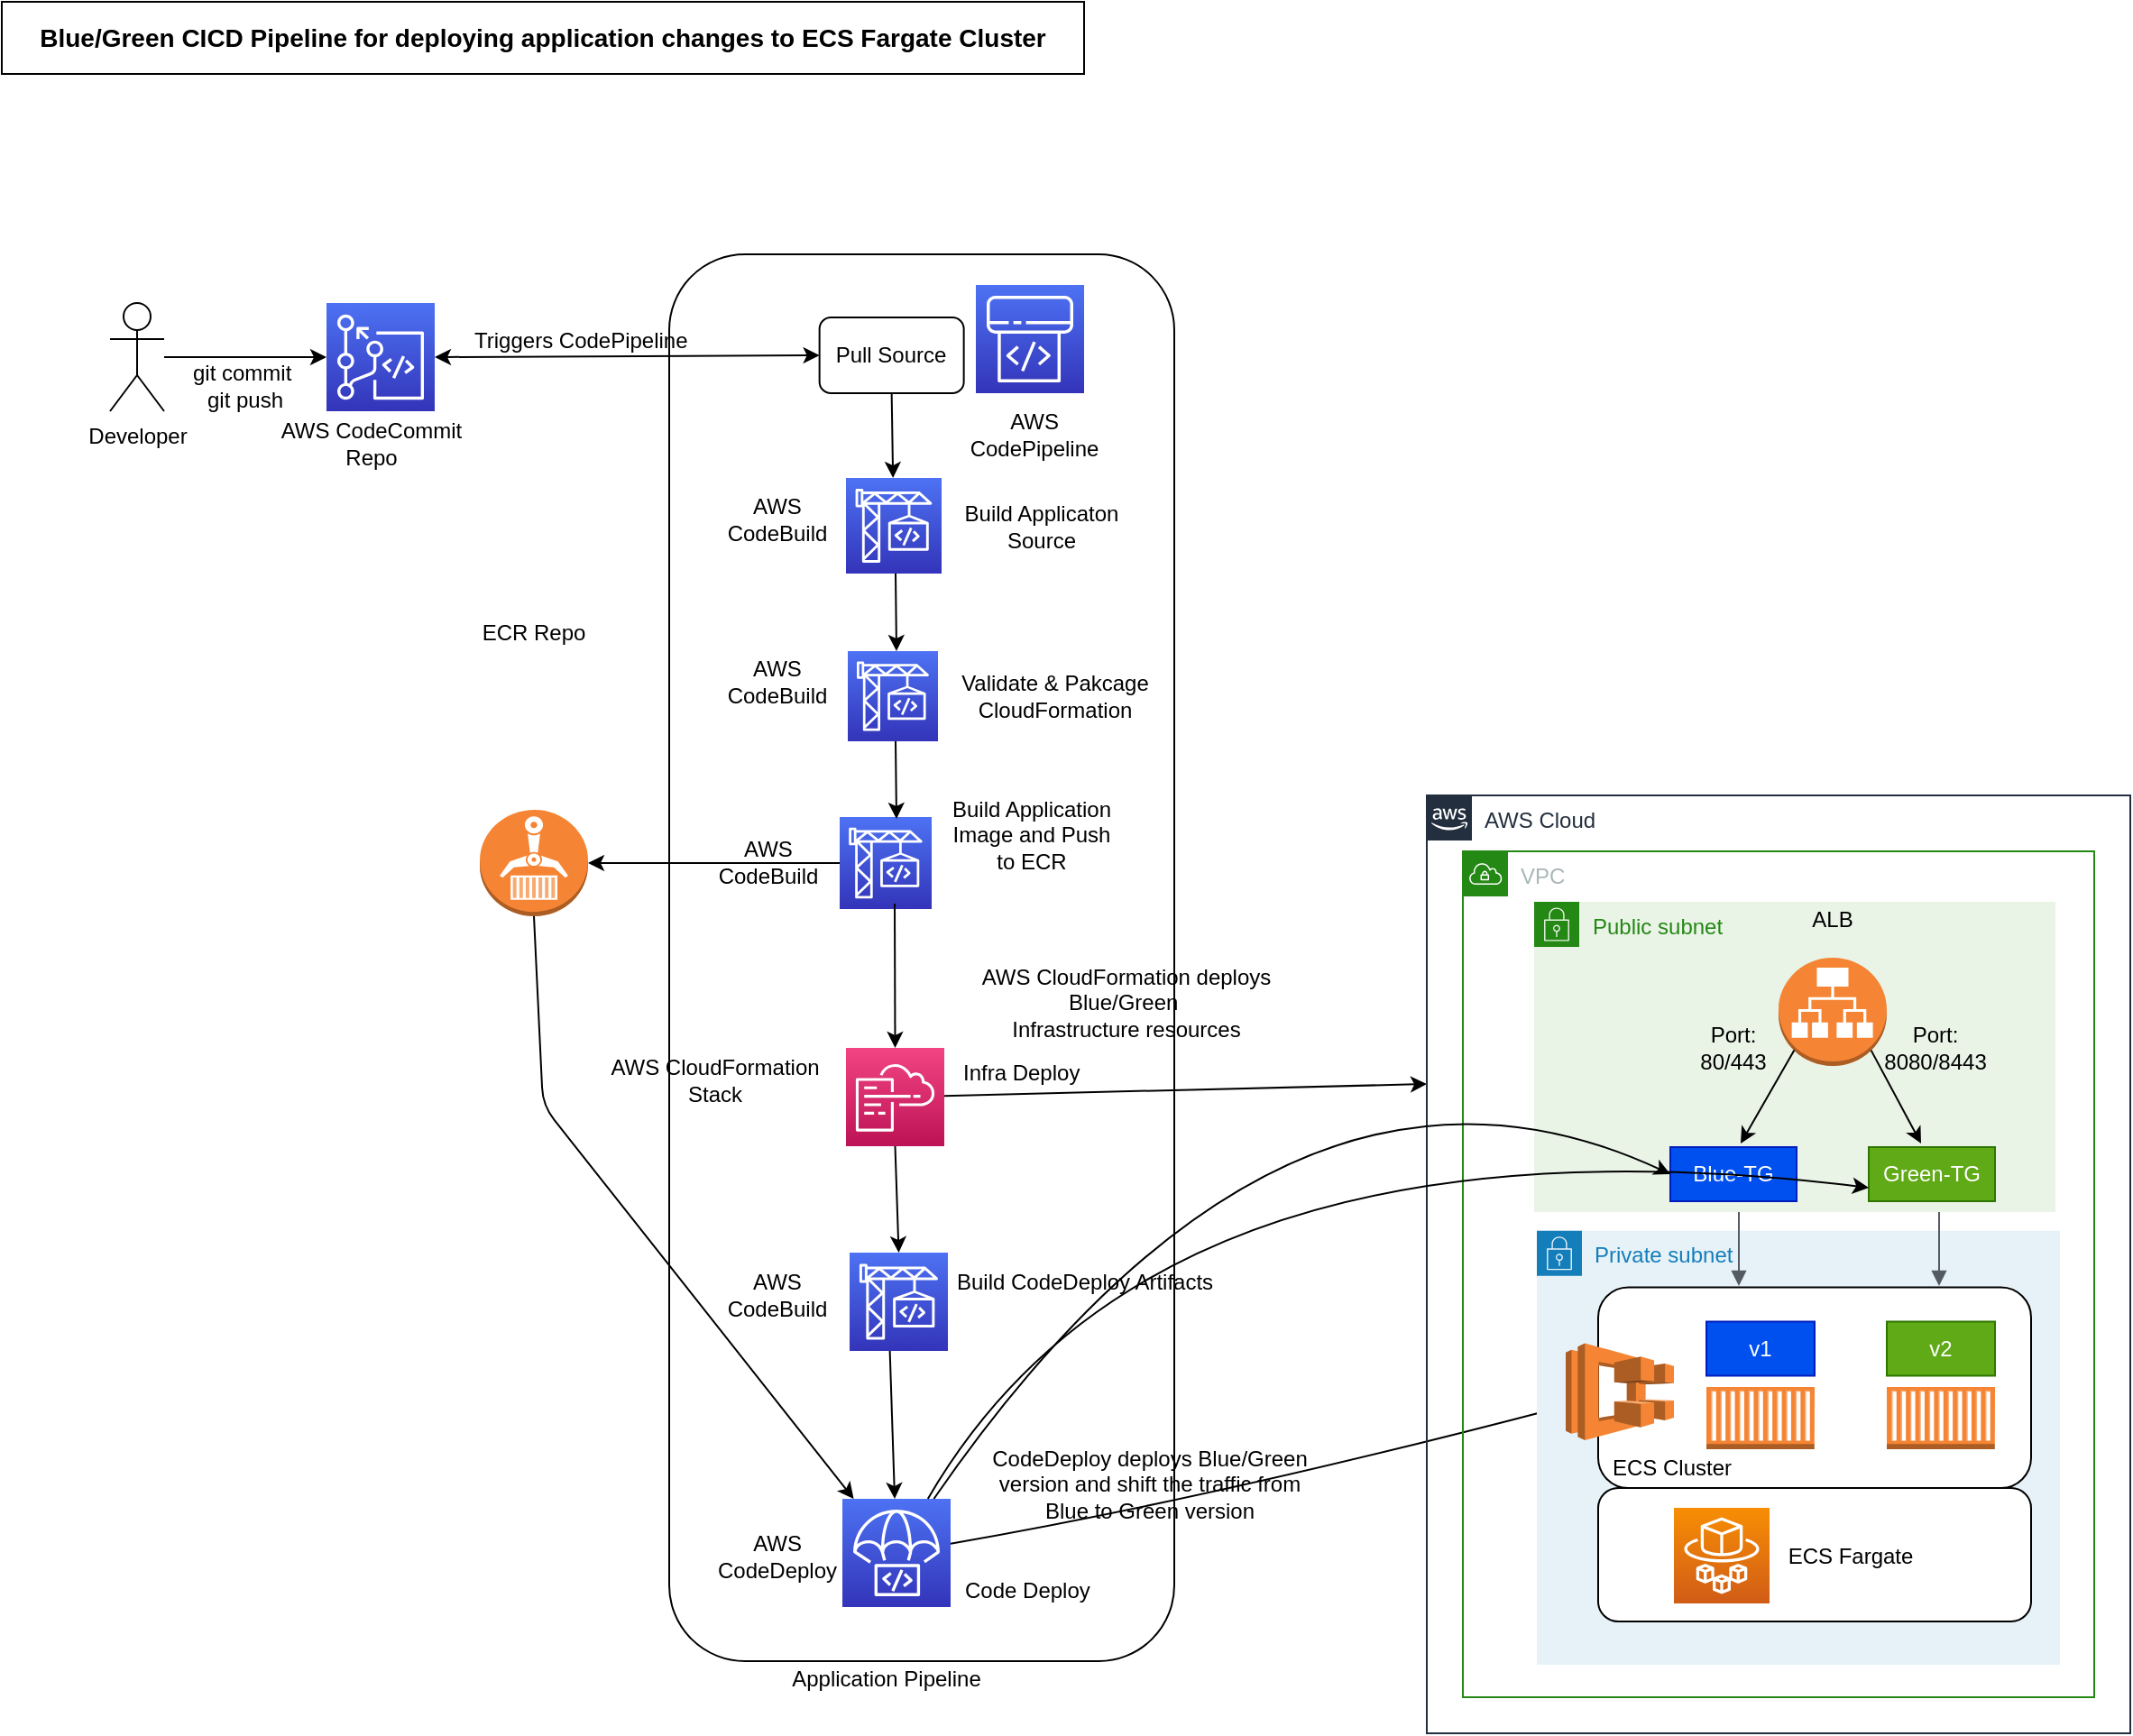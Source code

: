 <mxfile version="19.0.0" type="device" pages="2"><diagram id="TKIjoz79-q0UDuVGUDBY" name="CICD Pipeline"><mxGraphModel dx="1387" dy="872" grid="1" gridSize="10" guides="1" tooltips="1" connect="1" arrows="1" fold="1" page="1" pageScale="1" pageWidth="1100" pageHeight="850" math="0" shadow="0"><root><mxCell id="0"/><mxCell id="1" parent="0"/><mxCell id="B6-h_EWZCRl6L9enRmQG-6" value="" style="outlineConnect=0;dashed=0;verticalLabelPosition=bottom;verticalAlign=top;align=center;html=1;shape=mxgraph.aws3.ecr;fillColor=#F58534;gradientColor=none;" parent="1" vertex="1"><mxGeometry x="265.0" y="448" width="60" height="59" as="geometry"/></mxCell><mxCell id="B6-h_EWZCRl6L9enRmQG-57" value="" style="edgeStyle=orthogonalEdgeStyle;rounded=0;orthogonalLoop=1;jettySize=auto;html=1;" parent="1" source="B6-h_EWZCRl6L9enRmQG-56" edge="1"><mxGeometry relative="1" as="geometry"><mxPoint x="180" y="197" as="targetPoint"/></mxGeometry></mxCell><mxCell id="B6-h_EWZCRl6L9enRmQG-56" value="Developer" style="shape=umlActor;verticalLabelPosition=bottom;verticalAlign=top;html=1;outlineConnect=0;" parent="1" vertex="1"><mxGeometry x="60" y="167" width="30" height="60" as="geometry"/></mxCell><mxCell id="B6-h_EWZCRl6L9enRmQG-60" value="AWS CodeCommit&lt;br&gt;Repo" style="text;html=1;strokeColor=none;fillColor=none;align=center;verticalAlign=middle;whiteSpace=wrap;rounded=0;" parent="1" vertex="1"><mxGeometry x="145" y="223" width="120" height="43" as="geometry"/></mxCell><mxCell id="B6-h_EWZCRl6L9enRmQG-61" value="ECR Repo" style="text;html=1;strokeColor=none;fillColor=none;align=center;verticalAlign=middle;whiteSpace=wrap;rounded=0;" parent="1" vertex="1"><mxGeometry x="265" y="340" width="60" height="20" as="geometry"/></mxCell><mxCell id="B6-h_EWZCRl6L9enRmQG-64" value="git commit&amp;nbsp; git push" style="text;html=1;strokeColor=none;fillColor=none;align=center;verticalAlign=middle;whiteSpace=wrap;rounded=0;" parent="1" vertex="1"><mxGeometry x="105" y="203" width="60" height="20" as="geometry"/></mxCell><mxCell id="B6-h_EWZCRl6L9enRmQG-76" value="Triggers CodePipeline" style="text;html=1;strokeColor=none;fillColor=none;align=left;verticalAlign=middle;whiteSpace=wrap;rounded=0;" parent="1" vertex="1"><mxGeometry x="260" y="173" width="140" height="30" as="geometry"/></mxCell><mxCell id="B6-h_EWZCRl6L9enRmQG-87" value="&lt;b&gt;&lt;font style=&quot;font-size: 14px&quot;&gt;Blue/Green CICD Pipeline for deploying application changes to ECS Fargate Cluster&lt;/font&gt;&lt;/b&gt;" style="text;html=1;fillColor=none;align=center;verticalAlign=middle;whiteSpace=wrap;rounded=0;strokeColor=#000000;" parent="1" vertex="1"><mxGeometry width="600" height="40" as="geometry"/></mxCell><mxCell id="fo5NhGt8XeYSBybtfvct-1" value="" style="sketch=0;points=[[0,0,0],[0.25,0,0],[0.5,0,0],[0.75,0,0],[1,0,0],[0,1,0],[0.25,1,0],[0.5,1,0],[0.75,1,0],[1,1,0],[0,0.25,0],[0,0.5,0],[0,0.75,0],[1,0.25,0],[1,0.5,0],[1,0.75,0]];outlineConnect=0;fontColor=#232F3E;gradientColor=#4D72F3;gradientDirection=north;fillColor=#3334B9;strokeColor=#ffffff;dashed=0;verticalLabelPosition=bottom;verticalAlign=top;align=center;html=1;fontSize=12;fontStyle=0;aspect=fixed;shape=mxgraph.aws4.resourceIcon;resIcon=mxgraph.aws4.codecommit;" parent="1" vertex="1"><mxGeometry x="180" y="167" width="60" height="60" as="geometry"/></mxCell><mxCell id="8lp_MrJVm_-lUunlDHt4-7" value="" style="endArrow=classic;html=1;exitX=0;exitY=0.5;exitDx=0;exitDy=0;exitPerimeter=0;entryX=1;entryY=0.5;entryDx=0;entryDy=0;entryPerimeter=0;" parent="1" source="fo5NhGt8XeYSBybtfvct-4" target="B6-h_EWZCRl6L9enRmQG-6" edge="1"><mxGeometry width="50" height="50" relative="1" as="geometry"><mxPoint x="460" y="240" as="sourcePoint"/><mxPoint x="330" y="480" as="targetPoint"/></mxGeometry></mxCell><mxCell id="8lp_MrJVm_-lUunlDHt4-8" value="" style="endArrow=classic;html=1;exitX=0.5;exitY=1;exitDx=0;exitDy=0;exitPerimeter=0;" parent="1" source="B6-h_EWZCRl6L9enRmQG-6" target="B6-h_EWZCRl6L9enRmQG-7" edge="1"><mxGeometry width="50" height="50" relative="1" as="geometry"><mxPoint x="10" y="800" as="sourcePoint"/><mxPoint x="60" y="750" as="targetPoint"/><Array as="points"><mxPoint x="300" y="612"/></Array></mxGeometry></mxCell><mxCell id="8lp_MrJVm_-lUunlDHt4-21" value="" style="endArrow=classic;html=1;exitX=1;exitY=0.5;exitDx=0;exitDy=0;exitPerimeter=0;entryX=0;entryY=0.5;entryDx=0;entryDy=0;startArrow=classic;startFill=1;endFill=1;" parent="1" source="fo5NhGt8XeYSBybtfvct-1" target="8lp_MrJVm_-lUunlDHt4-11" edge="1"><mxGeometry width="50" height="50" relative="1" as="geometry"><mxPoint x="280" y="200" as="sourcePoint"/><mxPoint x="330" y="150" as="targetPoint"/></mxGeometry></mxCell><mxCell id="8lp_MrJVm_-lUunlDHt4-22" value="" style="group" parent="1" vertex="1" connectable="0"><mxGeometry x="400" y="140" width="780" height="820" as="geometry"/></mxCell><mxCell id="8lp_MrJVm_-lUunlDHt4-10" value="" style="rounded=1;whiteSpace=wrap;html=1;fillColor=none;" parent="8lp_MrJVm_-lUunlDHt4-22" vertex="1"><mxGeometry x="-30" width="280" height="780" as="geometry"/></mxCell><mxCell id="B6-h_EWZCRl6L9enRmQG-3" value="" style="outlineConnect=0;fontColor=#232F3E;gradientColor=#4D72F3;gradientDirection=north;fillColor=#3334B9;strokeColor=#ffffff;dashed=0;verticalLabelPosition=bottom;verticalAlign=top;align=center;html=1;fontSize=12;fontStyle=0;aspect=fixed;shape=mxgraph.aws4.resourceIcon;resIcon=mxgraph.aws4.codepipeline;" parent="8lp_MrJVm_-lUunlDHt4-22" vertex="1"><mxGeometry x="140" y="17" width="60" height="60" as="geometry"/></mxCell><mxCell id="B6-h_EWZCRl6L9enRmQG-7" value="" style="outlineConnect=0;fontColor=#232F3E;gradientColor=#4D72F3;gradientDirection=north;fillColor=#3334B9;strokeColor=#ffffff;dashed=0;verticalLabelPosition=bottom;verticalAlign=top;align=center;html=1;fontSize=12;fontStyle=0;aspect=fixed;shape=mxgraph.aws4.resourceIcon;resIcon=mxgraph.aws4.codedeploy;" parent="8lp_MrJVm_-lUunlDHt4-22" vertex="1"><mxGeometry x="66" y="690" width="60" height="60" as="geometry"/></mxCell><mxCell id="B6-h_EWZCRl6L9enRmQG-68" value="" style="outlineConnect=0;fontColor=#232F3E;gradientColor=#4D72F3;gradientDirection=north;fillColor=#3334B9;strokeColor=#ffffff;dashed=0;verticalLabelPosition=bottom;verticalAlign=top;align=center;html=1;fontSize=12;fontStyle=0;aspect=fixed;shape=mxgraph.aws4.resourceIcon;resIcon=mxgraph.aws4.codebuild;" parent="8lp_MrJVm_-lUunlDHt4-22" vertex="1"><mxGeometry x="68" y="124" width="53" height="53" as="geometry"/></mxCell><mxCell id="B6-h_EWZCRl6L9enRmQG-77" value="Build Application Image and Push to ECR" style="text;html=1;strokeColor=none;fillColor=none;align=center;verticalAlign=middle;whiteSpace=wrap;rounded=0;" parent="8lp_MrJVm_-lUunlDHt4-22" vertex="1"><mxGeometry x="121" y="312" width="100" height="20" as="geometry"/></mxCell><mxCell id="B6-h_EWZCRl6L9enRmQG-79" value="Build Applicaton Source" style="text;html=1;strokeColor=none;fillColor=none;align=center;verticalAlign=middle;whiteSpace=wrap;rounded=0;" parent="8lp_MrJVm_-lUunlDHt4-22" vertex="1"><mxGeometry x="131.5" y="140.5" width="88.5" height="20" as="geometry"/></mxCell><mxCell id="B6-h_EWZCRl6L9enRmQG-83" value="AWS CodePipeline" style="text;html=1;strokeColor=none;fillColor=none;align=center;verticalAlign=middle;whiteSpace=wrap;rounded=0;" parent="8lp_MrJVm_-lUunlDHt4-22" vertex="1"><mxGeometry x="145" y="90" width="55" height="20" as="geometry"/></mxCell><mxCell id="B6-h_EWZCRl6L9enRmQG-84" value="&lt;br&gt;AWS CodeBuild" style="text;html=1;strokeColor=none;fillColor=none;align=center;verticalAlign=middle;whiteSpace=wrap;rounded=0;" parent="8lp_MrJVm_-lUunlDHt4-22" vertex="1"><mxGeometry x="5.25" y="130" width="49.5" height="20" as="geometry"/></mxCell><mxCell id="fo5NhGt8XeYSBybtfvct-4" value="" style="sketch=0;points=[[0,0,0],[0.25,0,0],[0.5,0,0],[0.75,0,0],[1,0,0],[0,1,0],[0.25,1,0],[0.5,1,0],[0.75,1,0],[1,1,0],[0,0.25,0],[0,0.5,0],[0,0.75,0],[1,0.25,0],[1,0.5,0],[1,0.75,0]];outlineConnect=0;fontColor=#232F3E;gradientColor=#4D72F3;gradientDirection=north;fillColor=#3334B9;strokeColor=#ffffff;dashed=0;verticalLabelPosition=bottom;verticalAlign=top;align=center;html=1;fontSize=12;fontStyle=0;aspect=fixed;shape=mxgraph.aws4.resourceIcon;resIcon=mxgraph.aws4.codebuild;" parent="8lp_MrJVm_-lUunlDHt4-22" vertex="1"><mxGeometry x="64.5" y="312" width="51" height="51" as="geometry"/></mxCell><mxCell id="fo5NhGt8XeYSBybtfvct-8" value="" style="sketch=0;points=[[0,0,0],[0.25,0,0],[0.5,0,0],[0.75,0,0],[1,0,0],[0,1,0],[0.25,1,0],[0.5,1,0],[0.75,1,0],[1,1,0],[0,0.25,0],[0,0.5,0],[0,0.75,0],[1,0.25,0],[1,0.5,0],[1,0.75,0]];points=[[0,0,0],[0.25,0,0],[0.5,0,0],[0.75,0,0],[1,0,0],[0,1,0],[0.25,1,0],[0.5,1,0],[0.75,1,0],[1,1,0],[0,0.25,0],[0,0.5,0],[0,0.75,0],[1,0.25,0],[1,0.5,0],[1,0.75,0]];outlineConnect=0;fontColor=#232F3E;gradientColor=#F34482;gradientDirection=north;fillColor=#BC1356;strokeColor=#ffffff;dashed=0;verticalLabelPosition=bottom;verticalAlign=top;align=center;html=1;fontSize=12;fontStyle=0;aspect=fixed;shape=mxgraph.aws4.resourceIcon;resIcon=mxgraph.aws4.cloudformation;" parent="8lp_MrJVm_-lUunlDHt4-22" vertex="1"><mxGeometry x="68" y="440" width="54.5" height="54.5" as="geometry"/></mxCell><mxCell id="fo5NhGt8XeYSBybtfvct-11" value="&lt;br&gt;AWS CodeBuild" style="text;html=1;strokeColor=none;fillColor=none;align=center;verticalAlign=middle;whiteSpace=wrap;rounded=0;" parent="8lp_MrJVm_-lUunlDHt4-22" vertex="1"><mxGeometry y="320" width="49.5" height="20" as="geometry"/></mxCell><mxCell id="fo5NhGt8XeYSBybtfvct-20" value="AWS CloudFormation deploys &lt;br&gt;Blue/Green&amp;nbsp;&lt;br&gt;Infrastructure resources" style="text;html=1;align=center;verticalAlign=middle;resizable=0;points=[];autosize=1;strokeColor=none;fillColor=none;" parent="8lp_MrJVm_-lUunlDHt4-22" vertex="1"><mxGeometry x="133.32" y="390" width="180" height="50" as="geometry"/></mxCell><mxCell id="8lp_MrJVm_-lUunlDHt4-5" value="" style="endArrow=classic;html=1;" parent="8lp_MrJVm_-lUunlDHt4-22" source="fo5NhGt8XeYSBybtfvct-8" edge="1"><mxGeometry width="50" height="50" relative="1" as="geometry"><mxPoint x="120" y="440" as="sourcePoint"/><mxPoint x="390" y="460" as="targetPoint"/></mxGeometry></mxCell><mxCell id="8lp_MrJVm_-lUunlDHt4-9" value="" style="curved=1;endArrow=classic;html=1;startArrow=none;" parent="8lp_MrJVm_-lUunlDHt4-22" source="B6-h_EWZCRl6L9enRmQG-7" target="B6-h_EWZCRl6L9enRmQG-8" edge="1"><mxGeometry width="50" height="50" relative="1" as="geometry"><mxPoint x="230" y="660" as="sourcePoint"/><mxPoint x="280" y="610" as="targetPoint"/><Array as="points"><mxPoint x="270" y="690"/></Array></mxGeometry></mxCell><mxCell id="8lp_MrJVm_-lUunlDHt4-11" value="Pull Source" style="rounded=1;whiteSpace=wrap;html=1;fillColor=none;" parent="8lp_MrJVm_-lUunlDHt4-22" vertex="1"><mxGeometry x="53.32" y="35" width="80" height="42" as="geometry"/></mxCell><mxCell id="8lp_MrJVm_-lUunlDHt4-12" value="" style="endArrow=classic;html=1;exitX=0.5;exitY=1;exitDx=0;exitDy=0;" parent="8lp_MrJVm_-lUunlDHt4-22" source="8lp_MrJVm_-lUunlDHt4-11" target="B6-h_EWZCRl6L9enRmQG-68" edge="1"><mxGeometry width="50" height="50" relative="1" as="geometry"><mxPoint x="80" y="110" as="sourcePoint"/><mxPoint x="130" y="60" as="targetPoint"/></mxGeometry></mxCell><mxCell id="8lp_MrJVm_-lUunlDHt4-19" value="" style="endArrow=classic;html=1;exitX=0.5;exitY=1;exitDx=0;exitDy=0;exitPerimeter=0;entryX=0.5;entryY=0;entryDx=0;entryDy=0;entryPerimeter=0;" parent="8lp_MrJVm_-lUunlDHt4-22" source="fo5NhGt8XeYSBybtfvct-8" target="wm0buL9WgIkJLpk3UJjo-3" edge="1"><mxGeometry width="50" height="50" relative="1" as="geometry"><mxPoint x="90" y="520" as="sourcePoint"/><mxPoint x="140" y="470" as="targetPoint"/></mxGeometry></mxCell><mxCell id="8lp_MrJVm_-lUunlDHt4-23" value="Infra Deploy" style="text;whiteSpace=wrap;html=1;" parent="8lp_MrJVm_-lUunlDHt4-22" vertex="1"><mxGeometry x="131" y="440" width="79" height="21" as="geometry"/></mxCell><mxCell id="B6-h_EWZCRl6L9enRmQG-85" value="CodeDeploy deploys Blue/Green &lt;br&gt;version and shift the traffic from &lt;br&gt;Blue to Green version" style="text;html=1;strokeColor=none;fillColor=none;align=center;verticalAlign=middle;whiteSpace=wrap;rounded=0;" parent="8lp_MrJVm_-lUunlDHt4-22" vertex="1"><mxGeometry x="145" y="652.25" width="183.32" height="59.25" as="geometry"/></mxCell><mxCell id="wm0buL9WgIkJLpk3UJjo-3" value="" style="sketch=0;points=[[0,0,0],[0.25,0,0],[0.5,0,0],[0.75,0,0],[1,0,0],[0,1,0],[0.25,1,0],[0.5,1,0],[0.75,1,0],[1,1,0],[0,0.25,0],[0,0.5,0],[0,0.75,0],[1,0.25,0],[1,0.5,0],[1,0.75,0]];outlineConnect=0;fontColor=#232F3E;gradientColor=#4D72F3;gradientDirection=north;fillColor=#3334B9;strokeColor=#ffffff;dashed=0;verticalLabelPosition=bottom;verticalAlign=top;align=center;html=1;fontSize=12;fontStyle=0;aspect=fixed;shape=mxgraph.aws4.resourceIcon;resIcon=mxgraph.aws4.codebuild;" vertex="1" parent="8lp_MrJVm_-lUunlDHt4-22"><mxGeometry x="70" y="553.5" width="54.5" height="54.5" as="geometry"/></mxCell><mxCell id="B6-h_EWZCRl6L9enRmQG-49" value="AWS CodeDeploy" style="text;html=1;strokeColor=none;fillColor=none;align=center;verticalAlign=middle;whiteSpace=wrap;rounded=0;" parent="8lp_MrJVm_-lUunlDHt4-22" vertex="1"><mxGeometry y="706.5" width="60" height="30" as="geometry"/></mxCell><mxCell id="wm0buL9WgIkJLpk3UJjo-5" value="&lt;br&gt;AWS CodeBuild" style="text;html=1;strokeColor=none;fillColor=none;align=center;verticalAlign=middle;whiteSpace=wrap;rounded=0;" vertex="1" parent="8lp_MrJVm_-lUunlDHt4-22"><mxGeometry x="5.25" y="560" width="49.5" height="20" as="geometry"/></mxCell><mxCell id="wm0buL9WgIkJLpk3UJjo-7" value="" style="endArrow=classic;html=1;exitX=0.5;exitY=1;exitDx=0;exitDy=0;" edge="1" parent="8lp_MrJVm_-lUunlDHt4-22"><mxGeometry width="50" height="50" relative="1" as="geometry"><mxPoint x="95.5" y="177" as="sourcePoint"/><mxPoint x="96" y="220" as="targetPoint"/></mxGeometry></mxCell><mxCell id="sk_rmFEh33LG_F0n9f5o-2" value="Private subnet" style="points=[[0,0],[0.25,0],[0.5,0],[0.75,0],[1,0],[1,0.25],[1,0.5],[1,0.75],[1,1],[0.75,1],[0.5,1],[0.25,1],[0,1],[0,0.75],[0,0.5],[0,0.25]];outlineConnect=0;gradientColor=none;html=1;whiteSpace=wrap;fontSize=12;fontStyle=0;container=1;pointerEvents=0;collapsible=0;recursiveResize=0;shape=mxgraph.aws4.group;grIcon=mxgraph.aws4.group_security_group;grStroke=0;strokeColor=#147EBA;fillColor=#E6F2F8;verticalAlign=top;align=left;spacingLeft=30;fontColor=#147EBA;dashed=0;" parent="8lp_MrJVm_-lUunlDHt4-22" vertex="1"><mxGeometry x="451" y="541.38" width="290" height="240.62" as="geometry"/></mxCell><mxCell id="B6-h_EWZCRl6L9enRmQG-40" value="" style="rounded=1;whiteSpace=wrap;html=1;" parent="8lp_MrJVm_-lUunlDHt4-22" vertex="1"><mxGeometry x="485" y="684" width="240" height="74" as="geometry"/></mxCell><mxCell id="B6-h_EWZCRl6L9enRmQG-34" value="" style="rounded=1;whiteSpace=wrap;html=1;" parent="8lp_MrJVm_-lUunlDHt4-22" vertex="1"><mxGeometry x="485" y="572.75" width="240" height="111.25" as="geometry"/></mxCell><mxCell id="B6-h_EWZCRl6L9enRmQG-10" value="v1" style="rounded=0;whiteSpace=wrap;html=1;fillColor=#0050ef;strokeColor=#001DBC;fontColor=#ffffff;" parent="8lp_MrJVm_-lUunlDHt4-22" vertex="1"><mxGeometry x="545" y="591.75" width="60" height="30" as="geometry"/></mxCell><mxCell id="B6-h_EWZCRl6L9enRmQG-11" value="v2" style="rounded=0;whiteSpace=wrap;html=1;fillColor=#60a917;strokeColor=#2D7600;fontColor=#ffffff;" parent="8lp_MrJVm_-lUunlDHt4-22" vertex="1"><mxGeometry x="645" y="591.75" width="60" height="30" as="geometry"/></mxCell><mxCell id="B6-h_EWZCRl6L9enRmQG-17" value="" style="outlineConnect=0;dashed=0;verticalLabelPosition=bottom;verticalAlign=top;align=center;html=1;shape=mxgraph.aws3.ec2_compute_container;fillColor=#F58534;gradientColor=none;" parent="8lp_MrJVm_-lUunlDHt4-22" vertex="1"><mxGeometry x="545" y="628" width="60" height="34.5" as="geometry"/></mxCell><mxCell id="B6-h_EWZCRl6L9enRmQG-24" value="" style="edgeStyle=orthogonalEdgeStyle;html=1;endArrow=block;elbow=vertical;startArrow=none;endFill=1;strokeColor=#545B64;rounded=0;" parent="8lp_MrJVm_-lUunlDHt4-22" edge="1"><mxGeometry width="100" relative="1" as="geometry"><mxPoint x="674" y="527" as="sourcePoint"/><mxPoint x="674" y="572" as="targetPoint"/></mxGeometry></mxCell><mxCell id="B6-h_EWZCRl6L9enRmQG-18" value="" style="outlineConnect=0;dashed=0;verticalLabelPosition=bottom;verticalAlign=top;align=center;html=1;shape=mxgraph.aws3.ec2_compute_container;fillColor=#F58534;gradientColor=none;" parent="8lp_MrJVm_-lUunlDHt4-22" vertex="1"><mxGeometry x="645" y="628" width="60" height="34.5" as="geometry"/></mxCell><mxCell id="B6-h_EWZCRl6L9enRmQG-25" value="" style="edgeStyle=orthogonalEdgeStyle;html=1;endArrow=block;elbow=vertical;startArrow=none;endFill=1;strokeColor=#545B64;rounded=0;" parent="8lp_MrJVm_-lUunlDHt4-22" edge="1"><mxGeometry width="100" relative="1" as="geometry"><mxPoint x="563" y="527" as="sourcePoint"/><mxPoint x="563" y="572" as="targetPoint"/></mxGeometry></mxCell><mxCell id="B6-h_EWZCRl6L9enRmQG-8" value="" style="outlineConnect=0;dashed=0;verticalLabelPosition=bottom;verticalAlign=top;align=center;html=1;shape=mxgraph.aws3.ecs;fillColor=#F58534;gradientColor=none;" parent="8lp_MrJVm_-lUunlDHt4-22" vertex="1"><mxGeometry x="467" y="603.75" width="60" height="53.75" as="geometry"/></mxCell><mxCell id="B6-h_EWZCRl6L9enRmQG-35" value="" style="outlineConnect=0;fontColor=#232F3E;gradientColor=#F78E04;gradientDirection=north;fillColor=#D05C17;strokeColor=#ffffff;dashed=0;verticalLabelPosition=bottom;verticalAlign=top;align=center;html=1;fontSize=12;fontStyle=0;aspect=fixed;shape=mxgraph.aws4.resourceIcon;resIcon=mxgraph.aws4.fargate;" parent="8lp_MrJVm_-lUunlDHt4-22" vertex="1"><mxGeometry x="527" y="695" width="53" height="53" as="geometry"/></mxCell><mxCell id="B6-h_EWZCRl6L9enRmQG-36" value="ECS Fargate" style="text;html=1;strokeColor=none;fillColor=none;align=center;verticalAlign=middle;whiteSpace=wrap;rounded=0;" parent="8lp_MrJVm_-lUunlDHt4-22" vertex="1"><mxGeometry x="585" y="711.5" width="80" height="20" as="geometry"/></mxCell><mxCell id="B6-h_EWZCRl6L9enRmQG-37" value="ECS Cluster" style="text;html=1;strokeColor=none;fillColor=none;align=center;verticalAlign=middle;whiteSpace=wrap;rounded=0;" parent="8lp_MrJVm_-lUunlDHt4-22" vertex="1"><mxGeometry x="481" y="662.5" width="90" height="20" as="geometry"/></mxCell><mxCell id="fo5NhGt8XeYSBybtfvct-5" value="AWS Cloud" style="points=[[0,0],[0.25,0],[0.5,0],[0.75,0],[1,0],[1,0.25],[1,0.5],[1,0.75],[1,1],[0.75,1],[0.5,1],[0.25,1],[0,1],[0,0.75],[0,0.5],[0,0.25]];outlineConnect=0;gradientColor=none;html=1;whiteSpace=wrap;fontSize=12;fontStyle=0;container=1;pointerEvents=0;collapsible=0;recursiveResize=0;shape=mxgraph.aws4.group;grIcon=mxgraph.aws4.group_aws_cloud_alt;strokeColor=#232F3E;fillColor=none;verticalAlign=top;align=left;spacingLeft=30;fontColor=#232F3E;dashed=0;" parent="8lp_MrJVm_-lUunlDHt4-22" vertex="1"><mxGeometry x="390" y="300" width="390" height="520" as="geometry"/></mxCell><mxCell id="fo5NhGt8XeYSBybtfvct-18" value="VPC" style="points=[[0,0],[0.25,0],[0.5,0],[0.75,0],[1,0],[1,0.25],[1,0.5],[1,0.75],[1,1],[0.75,1],[0.5,1],[0.25,1],[0,1],[0,0.75],[0,0.5],[0,0.25]];outlineConnect=0;gradientColor=none;html=1;whiteSpace=wrap;fontSize=12;fontStyle=0;container=1;pointerEvents=0;collapsible=0;recursiveResize=0;shape=mxgraph.aws4.group;grIcon=mxgraph.aws4.group_vpc;strokeColor=#248814;fillColor=none;verticalAlign=top;align=left;spacingLeft=30;fontColor=#AAB7B8;dashed=0;" parent="fo5NhGt8XeYSBybtfvct-5" vertex="1"><mxGeometry x="20" y="31" width="350" height="469" as="geometry"/></mxCell><mxCell id="sk_rmFEh33LG_F0n9f5o-4" value="Public subnet" style="points=[[0,0],[0.25,0],[0.5,0],[0.75,0],[1,0],[1,0.25],[1,0.5],[1,0.75],[1,1],[0.75,1],[0.5,1],[0.25,1],[0,1],[0,0.75],[0,0.5],[0,0.25]];outlineConnect=0;gradientColor=none;html=1;whiteSpace=wrap;fontSize=12;fontStyle=0;container=1;pointerEvents=0;collapsible=0;recursiveResize=0;shape=mxgraph.aws4.group;grIcon=mxgraph.aws4.group_security_group;grStroke=0;strokeColor=#248814;fillColor=#E9F3E6;verticalAlign=top;align=left;spacingLeft=30;fontColor=#248814;dashed=0;" parent="fo5NhGt8XeYSBybtfvct-18" vertex="1"><mxGeometry x="39.5" y="28" width="289" height="172" as="geometry"/></mxCell><mxCell id="B6-h_EWZCRl6L9enRmQG-88" value="Port: 80/443" style="text;html=1;strokeColor=none;fillColor=none;align=center;verticalAlign=middle;whiteSpace=wrap;rounded=0;" parent="8lp_MrJVm_-lUunlDHt4-22" vertex="1"><mxGeometry x="535" y="430" width="50" height="20" as="geometry"/></mxCell><mxCell id="B6-h_EWZCRl6L9enRmQG-26" value="" style="outlineConnect=0;dashed=0;verticalLabelPosition=bottom;verticalAlign=top;align=center;html=1;shape=mxgraph.aws3.application_load_balancer;fillColor=#F58534;gradientColor=none;" parent="8lp_MrJVm_-lUunlDHt4-22" vertex="1"><mxGeometry x="585" y="390" width="60" height="60" as="geometry"/></mxCell><mxCell id="B6-h_EWZCRl6L9enRmQG-89" value="Port: 8080/8443" style="text;html=1;strokeColor=none;fillColor=none;align=center;verticalAlign=middle;whiteSpace=wrap;rounded=0;" parent="8lp_MrJVm_-lUunlDHt4-22" vertex="1"><mxGeometry x="647" y="430" width="50" height="20" as="geometry"/></mxCell><mxCell id="B6-h_EWZCRl6L9enRmQG-14" value="Blue-TG" style="rounded=0;whiteSpace=wrap;html=1;fillColor=#0050ef;strokeColor=#001DBC;fontColor=#ffffff;" parent="8lp_MrJVm_-lUunlDHt4-22" vertex="1"><mxGeometry x="525" y="495" width="70" height="30" as="geometry"/></mxCell><mxCell id="B6-h_EWZCRl6L9enRmQG-15" value="Green-TG" style="rounded=0;whiteSpace=wrap;html=1;fillColor=#60a917;strokeColor=#2D7600;fontColor=#ffffff;" parent="8lp_MrJVm_-lUunlDHt4-22" vertex="1"><mxGeometry x="635" y="495" width="70" height="30" as="geometry"/></mxCell><mxCell id="B6-h_EWZCRl6L9enRmQG-33" value="" style="endArrow=classic;html=1;exitX=0.145;exitY=0.855;exitDx=0;exitDy=0;exitPerimeter=0;" parent="8lp_MrJVm_-lUunlDHt4-22" source="B6-h_EWZCRl6L9enRmQG-26" edge="1"><mxGeometry width="50" height="50" relative="1" as="geometry"><mxPoint x="592.7" y="479.3" as="sourcePoint"/><mxPoint x="564" y="493" as="targetPoint"/></mxGeometry></mxCell><mxCell id="B6-h_EWZCRl6L9enRmQG-31" value="" style="endArrow=classic;html=1;exitX=0.855;exitY=0.855;exitDx=0;exitDy=0;exitPerimeter=0;" parent="8lp_MrJVm_-lUunlDHt4-22" source="B6-h_EWZCRl6L9enRmQG-26" edge="1"><mxGeometry width="50" height="50" relative="1" as="geometry"><mxPoint x="635" y="480" as="sourcePoint"/><mxPoint x="664" y="493" as="targetPoint"/></mxGeometry></mxCell><mxCell id="4ExoukQPgdcrPWqLsohX-1" value="ALB" style="text;html=1;strokeColor=none;fillColor=none;align=center;verticalAlign=middle;whiteSpace=wrap;rounded=0;" parent="8lp_MrJVm_-lUunlDHt4-22" vertex="1"><mxGeometry x="595" y="359" width="40" height="20" as="geometry"/></mxCell><mxCell id="B6-h_EWZCRl6L9enRmQG-44" value="" style="curved=1;endArrow=classic;html=1;entryX=0;entryY=0.5;entryDx=0;entryDy=0;" parent="8lp_MrJVm_-lUunlDHt4-22" source="B6-h_EWZCRl6L9enRmQG-7" target="B6-h_EWZCRl6L9enRmQG-14" edge="1"><mxGeometry width="50" height="50" relative="1" as="geometry"><mxPoint x="210" y="295" as="sourcePoint"/><mxPoint x="471" y="307" as="targetPoint"/><Array as="points"><mxPoint x="310" y="410"/></Array></mxGeometry></mxCell><mxCell id="B6-h_EWZCRl6L9enRmQG-43" value="" style="curved=1;endArrow=classic;html=1;entryX=0;entryY=0.75;entryDx=0;entryDy=0;" parent="8lp_MrJVm_-lUunlDHt4-22" source="B6-h_EWZCRl6L9enRmQG-7" target="B6-h_EWZCRl6L9enRmQG-15" edge="1"><mxGeometry width="50" height="50" relative="1" as="geometry"><mxPoint x="140" y="560" as="sourcePoint"/><mxPoint x="579.98" y="316.01" as="targetPoint"/><Array as="points"><mxPoint x="241" y="470"/></Array></mxGeometry></mxCell><mxCell id="wm0buL9WgIkJLpk3UJjo-8" value="Build CodeDeploy Artifacts" style="text;html=1;align=center;verticalAlign=middle;resizable=0;points=[];autosize=1;strokeColor=none;fillColor=none;" vertex="1" parent="8lp_MrJVm_-lUunlDHt4-22"><mxGeometry x="120.0" y="560" width="160" height="20" as="geometry"/></mxCell><mxCell id="8lp_MrJVm_-lUunlDHt4-17" value="" style="endArrow=classic;html=1;entryX=0.5;entryY=0;entryDx=0;entryDy=0;entryPerimeter=0;" parent="8lp_MrJVm_-lUunlDHt4-22" target="fo5NhGt8XeYSBybtfvct-8" edge="1"><mxGeometry width="50" height="50" relative="1" as="geometry"><mxPoint x="95" y="360" as="sourcePoint"/><mxPoint x="-240" y="560" as="targetPoint"/></mxGeometry></mxCell><mxCell id="wm0buL9WgIkJLpk3UJjo-12" value="Code Deploy" style="text;whiteSpace=wrap;html=1;" vertex="1" parent="8lp_MrJVm_-lUunlDHt4-22"><mxGeometry x="131.5" y="727" width="79" height="21" as="geometry"/></mxCell><mxCell id="wm0buL9WgIkJLpk3UJjo-13" value="" style="outlineConnect=0;fontColor=#232F3E;gradientColor=#4D72F3;gradientDirection=north;fillColor=#3334B9;strokeColor=#ffffff;dashed=0;verticalLabelPosition=bottom;verticalAlign=top;align=center;html=1;fontSize=12;fontStyle=0;aspect=fixed;shape=mxgraph.aws4.resourceIcon;resIcon=mxgraph.aws4.codebuild;" vertex="1" parent="8lp_MrJVm_-lUunlDHt4-22"><mxGeometry x="69" y="220" width="50" height="50" as="geometry"/></mxCell><mxCell id="wm0buL9WgIkJLpk3UJjo-14" value="" style="endArrow=classic;html=1;exitX=0.5;exitY=1;exitDx=0;exitDy=0;" edge="1" parent="8lp_MrJVm_-lUunlDHt4-22"><mxGeometry width="50" height="50" relative="1" as="geometry"><mxPoint x="95.5" y="270" as="sourcePoint"/><mxPoint x="96" y="313" as="targetPoint"/></mxGeometry></mxCell><mxCell id="wm0buL9WgIkJLpk3UJjo-16" value="Validate &amp;amp; Pakcage CloudFormation" style="text;html=1;strokeColor=none;fillColor=none;align=center;verticalAlign=middle;whiteSpace=wrap;rounded=0;" vertex="1" parent="8lp_MrJVm_-lUunlDHt4-22"><mxGeometry x="128.25" y="235" width="111.75" height="20" as="geometry"/></mxCell><mxCell id="wm0buL9WgIkJLpk3UJjo-18" value="&lt;br&gt;AWS CodeBuild" style="text;html=1;strokeColor=none;fillColor=none;align=center;verticalAlign=middle;whiteSpace=wrap;rounded=0;" vertex="1" parent="8lp_MrJVm_-lUunlDHt4-22"><mxGeometry x="5.25" y="220" width="49.5" height="20" as="geometry"/></mxCell><mxCell id="wm0buL9WgIkJLpk3UJjo-19" value="" style="endArrow=classic;html=1;exitX=0.5;exitY=1;exitDx=0;exitDy=0;exitPerimeter=0;" edge="1" parent="8lp_MrJVm_-lUunlDHt4-22" target="B6-h_EWZCRl6L9enRmQG-7"><mxGeometry width="50" height="50" relative="1" as="geometry"><mxPoint x="92.32" y="608" as="sourcePoint"/><mxPoint x="94.32" y="667" as="targetPoint"/></mxGeometry></mxCell><mxCell id="8lp_MrJVm_-lUunlDHt4-20" value="Application Pipeline" style="text;html=1;align=center;verticalAlign=middle;resizable=0;points=[];;autosize=1;" parent="1" vertex="1"><mxGeometry x="430" y="920" width="120" height="20" as="geometry"/></mxCell><mxCell id="fo5NhGt8XeYSBybtfvct-12" value="AWS CloudFormation&lt;br&gt;Stack" style="text;html=1;align=center;verticalAlign=middle;resizable=0;points=[];autosize=1;strokeColor=none;fillColor=none;" parent="1" vertex="1"><mxGeometry x="330" y="583" width="130" height="30" as="geometry"/></mxCell></root></mxGraphModel></diagram><diagram id="pBwIt_KfdzKCqwemyQL7" name="Application Access"><mxGraphModel dx="1318" dy="806" grid="1" gridSize="10" guides="1" tooltips="1" connect="1" arrows="1" fold="1" page="1" pageScale="1" pageWidth="1100" pageHeight="850" math="0" shadow="0"><root><mxCell id="U3exflw4j2wP9Uy4M7Go-0"/><mxCell id="U3exflw4j2wP9Uy4M7Go-1" parent="U3exflw4j2wP9Uy4M7Go-0"/><mxCell id="OtTO0m1WP6c-b6TrzLp1-1" value="" style="rounded=1;whiteSpace=wrap;html=1;" parent="U3exflw4j2wP9Uy4M7Go-1" vertex="1"><mxGeometry x="690" y="255" width="380" height="550" as="geometry"/></mxCell><mxCell id="OtTO0m1WP6c-b6TrzLp1-24" value="Private subnet" style="points=[[0,0],[0.25,0],[0.5,0],[0.75,0],[1,0],[1,0.25],[1,0.5],[1,0.75],[1,1],[0.75,1],[0.5,1],[0.25,1],[0,1],[0,0.75],[0,0.5],[0,0.25]];outlineConnect=0;gradientColor=none;html=1;whiteSpace=wrap;fontSize=12;fontStyle=0;shape=mxgraph.aws4.group;grIcon=mxgraph.aws4.group_security_group;grStroke=0;strokeColor=#147EBA;fillColor=#E6F2F8;verticalAlign=top;align=left;spacingLeft=30;fontColor=#147EBA;dashed=0;" parent="U3exflw4j2wP9Uy4M7Go-1" vertex="1"><mxGeometry x="715" y="545" width="325" height="230" as="geometry"/></mxCell><mxCell id="EBPdi8-4UHMUPVqCQDce-3" value="Public subnet" style="points=[[0,0],[0.25,0],[0.5,0],[0.75,0],[1,0],[1,0.25],[1,0.5],[1,0.75],[1,1],[0.75,1],[0.5,1],[0.25,1],[0,1],[0,0.75],[0,0.5],[0,0.25]];outlineConnect=0;gradientColor=none;html=1;whiteSpace=wrap;fontSize=12;fontStyle=0;shape=mxgraph.aws4.group;grIcon=mxgraph.aws4.group_security_group;grStroke=0;strokeColor=#248814;fillColor=#E9F3E6;verticalAlign=top;align=left;spacingLeft=30;fontColor=#248814;dashed=0;" parent="U3exflw4j2wP9Uy4M7Go-1" vertex="1"><mxGeometry x="716" y="285" width="324" height="190" as="geometry"/></mxCell><mxCell id="mv3bnktSoatkPsIrtUJJ-0" value="" style="outlineConnect=0;dashed=0;verticalLabelPosition=bottom;verticalAlign=top;align=center;html=1;shape=mxgraph.aws3.route_53;fillColor=#F58536;gradientColor=none;strokeColor=#000000;" parent="U3exflw4j2wP9Uy4M7Go-1" vertex="1"><mxGeometry x="600" y="155" width="60" height="60" as="geometry"/></mxCell><mxCell id="mv3bnktSoatkPsIrtUJJ-2" value="" style="outlineConnect=0;dashed=0;verticalLabelPosition=bottom;verticalAlign=top;align=center;html=1;shape=mxgraph.aws3.vpc_nat_gateway;fillColor=#F58536;gradientColor=none;strokeColor=#000000;" parent="U3exflw4j2wP9Uy4M7Go-1" vertex="1"><mxGeometry x="760" y="315" width="40" height="40" as="geometry"/></mxCell><mxCell id="mv3bnktSoatkPsIrtUJJ-3" value="" style="outlineConnect=0;dashed=0;verticalLabelPosition=bottom;verticalAlign=top;align=center;html=1;shape=mxgraph.aws3.ec2;fillColor=#F58534;gradientColor=none;strokeColor=#000000;" parent="U3exflw4j2wP9Uy4M7Go-1" vertex="1"><mxGeometry x="960" y="315" width="50" height="50" as="geometry"/></mxCell><mxCell id="EBPdi8-4UHMUPVqCQDce-1" value="NAT Gateway" style="text;html=1;strokeColor=none;fillColor=none;align=center;verticalAlign=middle;whiteSpace=wrap;rounded=0;" parent="U3exflw4j2wP9Uy4M7Go-1" vertex="1"><mxGeometry x="760" y="365" width="40" height="20" as="geometry"/></mxCell><mxCell id="EBPdi8-4UHMUPVqCQDce-2" value="Bastion Host" style="text;html=1;strokeColor=none;fillColor=none;align=center;verticalAlign=middle;whiteSpace=wrap;rounded=0;" parent="U3exflw4j2wP9Uy4M7Go-1" vertex="1"><mxGeometry x="967" y="370" width="40" height="20" as="geometry"/></mxCell><mxCell id="EBPdi8-4UHMUPVqCQDce-5" value="" style="curved=1;endArrow=classic;html=1;entryX=0.5;entryY=0;entryDx=0;entryDy=0;entryPerimeter=0;" parent="U3exflw4j2wP9Uy4M7Go-1" edge="1"><mxGeometry width="50" height="50" relative="1" as="geometry"><mxPoint x="670" y="185" as="sourcePoint"/><mxPoint x="879" y="353" as="targetPoint"/><Array as="points"><mxPoint x="879" y="203"/></Array></mxGeometry></mxCell><mxCell id="OtTO0m1WP6c-b6TrzLp1-2" value="" style="rounded=1;whiteSpace=wrap;html=1;" parent="U3exflw4j2wP9Uy4M7Go-1" vertex="1"><mxGeometry x="741" y="681" width="240" height="74" as="geometry"/></mxCell><mxCell id="OtTO0m1WP6c-b6TrzLp1-3" value="" style="rounded=1;whiteSpace=wrap;html=1;" parent="U3exflw4j2wP9Uy4M7Go-1" vertex="1"><mxGeometry x="741" y="569.75" width="240" height="111.25" as="geometry"/></mxCell><mxCell id="OtTO0m1WP6c-b6TrzLp1-4" value="v1" style="rounded=0;whiteSpace=wrap;html=1;fillColor=#0050ef;strokeColor=#001DBC;fontColor=#ffffff;" parent="U3exflw4j2wP9Uy4M7Go-1" vertex="1"><mxGeometry x="801" y="588.75" width="60" height="30" as="geometry"/></mxCell><mxCell id="OtTO0m1WP6c-b6TrzLp1-5" value="v2" style="rounded=0;whiteSpace=wrap;html=1;fillColor=#60a917;strokeColor=#2D7600;fontColor=#ffffff;" parent="U3exflw4j2wP9Uy4M7Go-1" vertex="1"><mxGeometry x="901" y="588.75" width="60" height="30" as="geometry"/></mxCell><mxCell id="OtTO0m1WP6c-b6TrzLp1-6" value="Blue-TG" style="rounded=0;whiteSpace=wrap;html=1;fillColor=#0050ef;strokeColor=#001DBC;fontColor=#ffffff;" parent="U3exflw4j2wP9Uy4M7Go-1" vertex="1"><mxGeometry x="791" y="505" width="70" height="30" as="geometry"/></mxCell><mxCell id="OtTO0m1WP6c-b6TrzLp1-7" value="Green-TG" style="rounded=0;whiteSpace=wrap;html=1;fillColor=#60a917;strokeColor=#2D7600;fontColor=#ffffff;" parent="U3exflw4j2wP9Uy4M7Go-1" vertex="1"><mxGeometry x="901" y="505" width="70" height="30" as="geometry"/></mxCell><mxCell id="OtTO0m1WP6c-b6TrzLp1-8" value="" style="outlineConnect=0;dashed=0;verticalLabelPosition=bottom;verticalAlign=top;align=center;html=1;shape=mxgraph.aws3.ec2_compute_container;fillColor=#F58534;gradientColor=none;" parent="U3exflw4j2wP9Uy4M7Go-1" vertex="1"><mxGeometry x="801" y="625" width="60" height="34.5" as="geometry"/></mxCell><mxCell id="OtTO0m1WP6c-b6TrzLp1-9" value="" style="outlineConnect=0;dashed=0;verticalLabelPosition=bottom;verticalAlign=top;align=center;html=1;shape=mxgraph.aws3.ec2_compute_container;fillColor=#F58534;gradientColor=none;" parent="U3exflw4j2wP9Uy4M7Go-1" vertex="1"><mxGeometry x="901" y="625" width="60" height="34.5" as="geometry"/></mxCell><mxCell id="OtTO0m1WP6c-b6TrzLp1-10" value="" style="edgeStyle=orthogonalEdgeStyle;html=1;endArrow=block;elbow=vertical;startArrow=none;endFill=1;strokeColor=#545B64;rounded=0;" parent="U3exflw4j2wP9Uy4M7Go-1" edge="1"><mxGeometry width="100" relative="1" as="geometry"><mxPoint x="940" y="536.75" as="sourcePoint"/><mxPoint x="940" y="586.75" as="targetPoint"/></mxGeometry></mxCell><mxCell id="OtTO0m1WP6c-b6TrzLp1-11" value="" style="edgeStyle=orthogonalEdgeStyle;html=1;endArrow=block;elbow=vertical;startArrow=none;endFill=1;strokeColor=#545B64;rounded=0;" parent="U3exflw4j2wP9Uy4M7Go-1" edge="1"><mxGeometry width="100" relative="1" as="geometry"><mxPoint x="833" y="536.75" as="sourcePoint"/><mxPoint x="833" y="586.75" as="targetPoint"/></mxGeometry></mxCell><mxCell id="OtTO0m1WP6c-b6TrzLp1-12" value="" style="outlineConnect=0;dashed=0;verticalLabelPosition=bottom;verticalAlign=top;align=center;html=1;shape=mxgraph.aws3.application_load_balancer;fillColor=#F58534;gradientColor=none;" parent="U3exflw4j2wP9Uy4M7Go-1" vertex="1"><mxGeometry x="851" y="375" width="60" height="60" as="geometry"/></mxCell><mxCell id="OtTO0m1WP6c-b6TrzLp1-13" value="" style="endArrow=classic;html=1;exitX=0.855;exitY=0.855;exitDx=0;exitDy=0;exitPerimeter=0;" parent="U3exflw4j2wP9Uy4M7Go-1" source="OtTO0m1WP6c-b6TrzLp1-12" edge="1"><mxGeometry width="50" height="50" relative="1" as="geometry"><mxPoint x="901" y="465" as="sourcePoint"/><mxPoint x="936" y="505" as="targetPoint"/></mxGeometry></mxCell><mxCell id="OtTO0m1WP6c-b6TrzLp1-14" value="" style="endArrow=classic;html=1;exitX=0.145;exitY=0.855;exitDx=0;exitDy=0;exitPerimeter=0;" parent="U3exflw4j2wP9Uy4M7Go-1" source="OtTO0m1WP6c-b6TrzLp1-12" edge="1"><mxGeometry width="50" height="50" relative="1" as="geometry"><mxPoint x="858.7" y="464.3" as="sourcePoint"/><mxPoint x="820" y="504" as="targetPoint"/></mxGeometry></mxCell><mxCell id="OtTO0m1WP6c-b6TrzLp1-15" value="" style="outlineConnect=0;dashed=0;verticalLabelPosition=bottom;verticalAlign=top;align=center;html=1;shape=mxgraph.aws3.ecs;fillColor=#F58534;gradientColor=none;" parent="U3exflw4j2wP9Uy4M7Go-1" vertex="1"><mxGeometry x="723" y="600.75" width="60" height="53.75" as="geometry"/></mxCell><mxCell id="OtTO0m1WP6c-b6TrzLp1-16" value="" style="outlineConnect=0;fontColor=#232F3E;gradientColor=#F78E04;gradientDirection=north;fillColor=#D05C17;strokeColor=#ffffff;dashed=0;verticalLabelPosition=bottom;verticalAlign=top;align=center;html=1;fontSize=12;fontStyle=0;aspect=fixed;shape=mxgraph.aws4.resourceIcon;resIcon=mxgraph.aws4.fargate;" parent="U3exflw4j2wP9Uy4M7Go-1" vertex="1"><mxGeometry x="783" y="692" width="53" height="53" as="geometry"/></mxCell><mxCell id="OtTO0m1WP6c-b6TrzLp1-17" value="ECS Fargate" style="text;html=1;strokeColor=none;fillColor=none;align=center;verticalAlign=middle;whiteSpace=wrap;rounded=0;" parent="U3exflw4j2wP9Uy4M7Go-1" vertex="1"><mxGeometry x="841" y="708.5" width="80" height="20" as="geometry"/></mxCell><mxCell id="OtTO0m1WP6c-b6TrzLp1-18" value="ECS Cluster" style="text;html=1;strokeColor=none;fillColor=none;align=center;verticalAlign=middle;whiteSpace=wrap;rounded=0;" parent="U3exflw4j2wP9Uy4M7Go-1" vertex="1"><mxGeometry x="737" y="659.5" width="90" height="20" as="geometry"/></mxCell><mxCell id="OtTO0m1WP6c-b6TrzLp1-19" value="" style="outlineConnect=0;dashed=0;verticalLabelPosition=bottom;verticalAlign=top;align=center;html=1;shape=mxgraph.aws3.virtual_private_cloud;fillColor=#F58534;gradientColor=none;" parent="U3exflw4j2wP9Uy4M7Go-1" vertex="1"><mxGeometry x="681" y="245" width="60" height="30" as="geometry"/></mxCell><mxCell id="OtTO0m1WP6c-b6TrzLp1-20" value="Port: 80/443" style="text;html=1;strokeColor=none;fillColor=none;align=center;verticalAlign=middle;whiteSpace=wrap;rounded=0;" parent="U3exflw4j2wP9Uy4M7Go-1" vertex="1"><mxGeometry x="801" y="415" width="50" height="20" as="geometry"/></mxCell><mxCell id="OtTO0m1WP6c-b6TrzLp1-21" value="Port: 8080/8443" style="text;html=1;strokeColor=none;fillColor=none;align=center;verticalAlign=middle;whiteSpace=wrap;rounded=0;" parent="U3exflw4j2wP9Uy4M7Go-1" vertex="1"><mxGeometry x="913" y="415" width="50" height="20" as="geometry"/></mxCell><mxCell id="OtTO0m1WP6c-b6TrzLp1-22" value="ALB" style="text;html=1;strokeColor=none;fillColor=none;align=center;verticalAlign=middle;whiteSpace=wrap;rounded=0;" parent="U3exflw4j2wP9Uy4M7Go-1" vertex="1"><mxGeometry x="861" y="355" width="40" height="20" as="geometry"/></mxCell><mxCell id="OtTO0m1WP6c-b6TrzLp1-25" value="Developer/Tester" style="shape=umlActor;verticalLabelPosition=bottom;verticalAlign=top;html=1;outlineConnect=0;strokeColor=#000000;" parent="U3exflw4j2wP9Uy4M7Go-1" vertex="1"><mxGeometry x="240" y="55" width="20" height="40" as="geometry"/></mxCell><mxCell id="OtTO0m1WP6c-b6TrzLp1-28" value="Route 53" style="text;html=1;strokeColor=none;fillColor=none;align=center;verticalAlign=middle;whiteSpace=wrap;rounded=0;" parent="U3exflw4j2wP9Uy4M7Go-1" vertex="1"><mxGeometry x="600" y="215" width="60" height="20" as="geometry"/></mxCell><mxCell id="OtTO0m1WP6c-b6TrzLp1-29" value="End User/Client" style="shape=umlActor;verticalLabelPosition=bottom;verticalAlign=top;html=1;outlineConnect=0;strokeColor=#000000;" parent="U3exflw4j2wP9Uy4M7Go-1" vertex="1"><mxGeometry x="240" y="245" width="20" height="40" as="geometry"/></mxCell><mxCell id="OtTO0m1WP6c-b6TrzLp1-32" value="&lt;b&gt;&lt;font color=&quot;#00cc00&quot;&gt;https://mybgapp.mycompany.com:8443&lt;/font&gt;&lt;/b&gt;" style="text;html=1;strokeColor=none;fillColor=none;align=center;verticalAlign=middle;whiteSpace=wrap;rounded=0;" parent="U3exflw4j2wP9Uy4M7Go-1" vertex="1"><mxGeometry x="330" y="45" width="240" height="20" as="geometry"/></mxCell><mxCell id="OtTO0m1WP6c-b6TrzLp1-33" value="" style="curved=1;endArrow=classic;html=1;fillColor=#60a917;strokeColor=#2D7600;strokeWidth=3;" parent="U3exflw4j2wP9Uy4M7Go-1" edge="1"><mxGeometry width="50" height="50" relative="1" as="geometry"><mxPoint x="270" y="65" as="sourcePoint"/><mxPoint x="590" y="165" as="targetPoint"/><Array as="points"><mxPoint x="390" y="105"/><mxPoint x="430" y="65"/><mxPoint x="530" y="95"/></Array></mxGeometry></mxCell><mxCell id="OtTO0m1WP6c-b6TrzLp1-34" value="&lt;b&gt;&lt;font color=&quot;#0000ff&quot;&gt;https://mybgapp.mycompany.com&lt;/font&gt;&lt;/b&gt;" style="text;html=1;strokeColor=none;fillColor=none;align=center;verticalAlign=middle;whiteSpace=wrap;rounded=0;" parent="U3exflw4j2wP9Uy4M7Go-1" vertex="1"><mxGeometry x="334" y="195" width="206" height="20" as="geometry"/></mxCell><mxCell id="OtTO0m1WP6c-b6TrzLp1-35" value="" style="curved=1;endArrow=classic;html=1;fillColor=#0050ef;strokeColor=#001DBC;strokeWidth=3;" parent="U3exflw4j2wP9Uy4M7Go-1" edge="1"><mxGeometry width="50" height="50" relative="1" as="geometry"><mxPoint x="260" y="265" as="sourcePoint"/><mxPoint x="590" y="175" as="targetPoint"/><Array as="points"><mxPoint x="360" y="205"/><mxPoint x="440" y="255"/><mxPoint x="530" y="265"/></Array></mxGeometry></mxCell><mxCell id="OtTO0m1WP6c-b6TrzLp1-36" value="&lt;b&gt;&lt;font color=&quot;#00cc00&quot;&gt;traffic to Green URL&lt;/font&gt;&lt;/b&gt;" style="text;html=1;strokeColor=none;fillColor=none;align=center;verticalAlign=middle;whiteSpace=wrap;rounded=0;" parent="U3exflw4j2wP9Uy4M7Go-1" vertex="1"><mxGeometry x="336" y="95" width="120" height="20" as="geometry"/></mxCell><mxCell id="OtTO0m1WP6c-b6TrzLp1-37" value="&lt;b&gt;&lt;font color=&quot;#0000ff&quot;&gt;traffic to Blue URL&lt;/font&gt;&lt;/b&gt;" style="text;html=1;strokeColor=none;fillColor=none;align=center;verticalAlign=middle;whiteSpace=wrap;rounded=0;" parent="U3exflw4j2wP9Uy4M7Go-1" vertex="1"><mxGeometry x="332" y="259" width="120" height="20" as="geometry"/></mxCell><mxCell id="OtTO0m1WP6c-b6TrzLp1-39" value="&lt;font style=&quot;font-size: 14px&quot;&gt;&lt;b&gt;Application access traffic to Blue and Green URLs&lt;/b&gt;&lt;/font&gt;" style="rounded=0;whiteSpace=wrap;html=1;strokeColor=#000000;" parent="U3exflw4j2wP9Uy4M7Go-1" vertex="1"><mxGeometry width="480" height="40" as="geometry"/></mxCell></root></mxGraphModel></diagram></mxfile>